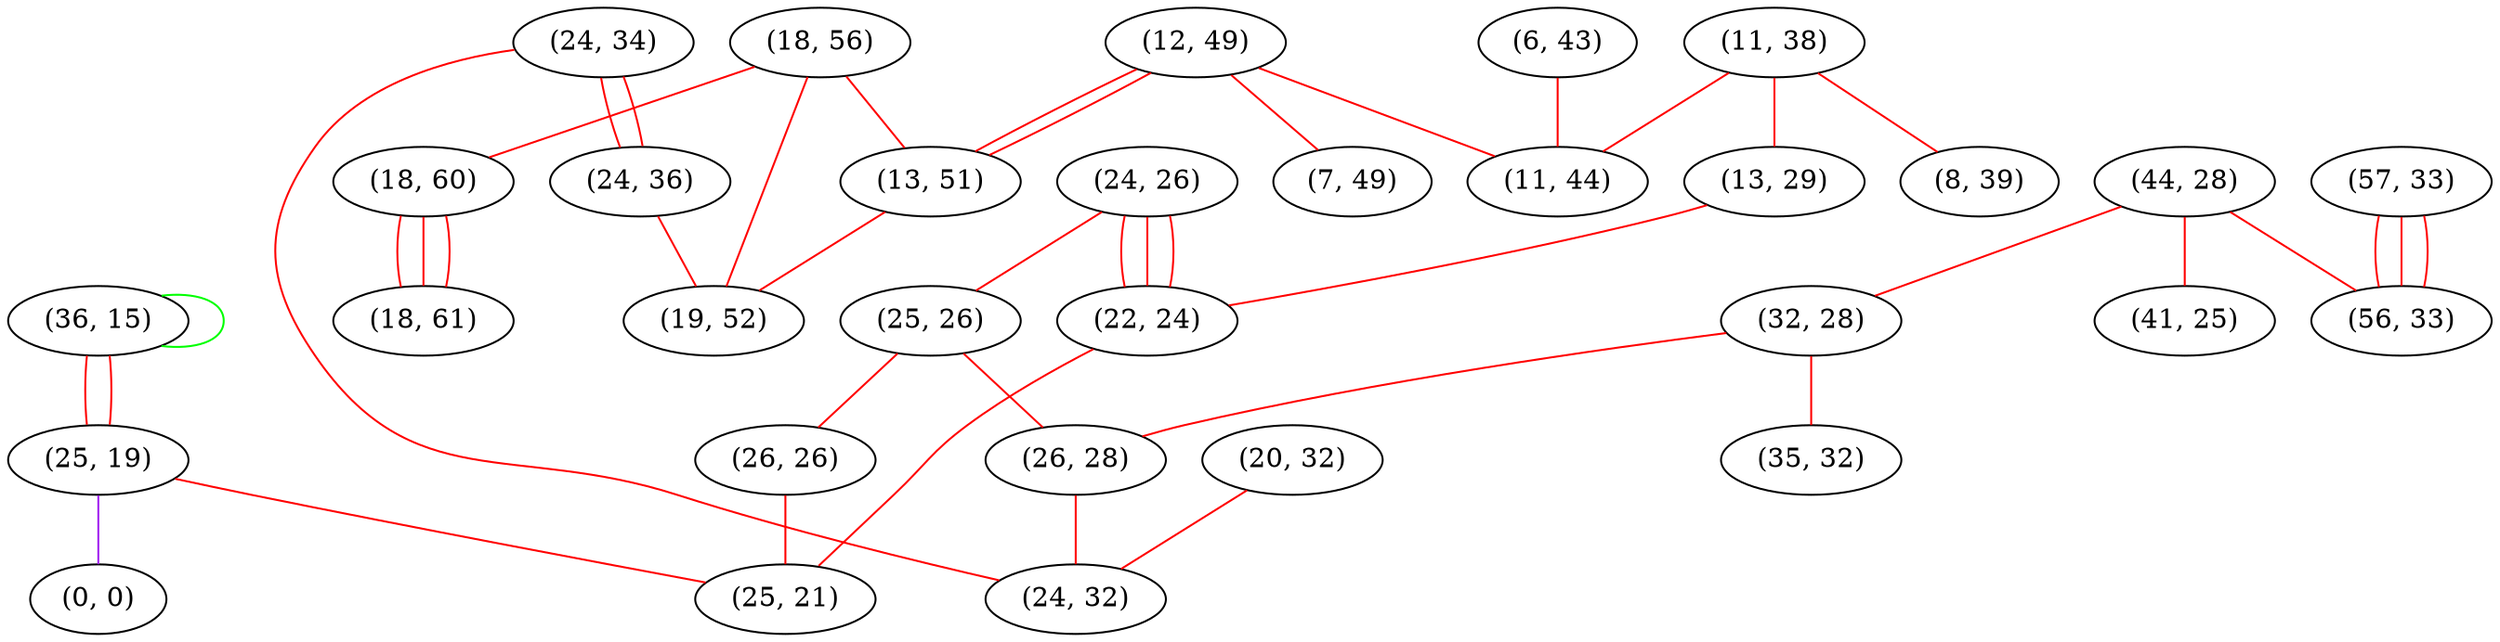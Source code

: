 graph "" {
"(36, 15)";
"(24, 26)";
"(11, 38)";
"(44, 28)";
"(32, 28)";
"(6, 43)";
"(18, 56)";
"(25, 19)";
"(25, 26)";
"(24, 34)";
"(41, 25)";
"(13, 29)";
"(0, 0)";
"(22, 24)";
"(26, 26)";
"(35, 32)";
"(18, 60)";
"(26, 28)";
"(18, 61)";
"(12, 49)";
"(57, 33)";
"(7, 49)";
"(25, 21)";
"(20, 32)";
"(11, 44)";
"(24, 36)";
"(8, 39)";
"(13, 51)";
"(56, 33)";
"(24, 32)";
"(19, 52)";
"(36, 15)" -- "(36, 15)"  [color=green, key=0, weight=2];
"(36, 15)" -- "(25, 19)"  [color=red, key=0, weight=1];
"(36, 15)" -- "(25, 19)"  [color=red, key=1, weight=1];
"(24, 26)" -- "(25, 26)"  [color=red, key=0, weight=1];
"(24, 26)" -- "(22, 24)"  [color=red, key=0, weight=1];
"(24, 26)" -- "(22, 24)"  [color=red, key=1, weight=1];
"(24, 26)" -- "(22, 24)"  [color=red, key=2, weight=1];
"(11, 38)" -- "(11, 44)"  [color=red, key=0, weight=1];
"(11, 38)" -- "(13, 29)"  [color=red, key=0, weight=1];
"(11, 38)" -- "(8, 39)"  [color=red, key=0, weight=1];
"(44, 28)" -- "(56, 33)"  [color=red, key=0, weight=1];
"(44, 28)" -- "(41, 25)"  [color=red, key=0, weight=1];
"(44, 28)" -- "(32, 28)"  [color=red, key=0, weight=1];
"(32, 28)" -- "(35, 32)"  [color=red, key=0, weight=1];
"(32, 28)" -- "(26, 28)"  [color=red, key=0, weight=1];
"(6, 43)" -- "(11, 44)"  [color=red, key=0, weight=1];
"(18, 56)" -- "(19, 52)"  [color=red, key=0, weight=1];
"(18, 56)" -- "(18, 60)"  [color=red, key=0, weight=1];
"(18, 56)" -- "(13, 51)"  [color=red, key=0, weight=1];
"(25, 19)" -- "(25, 21)"  [color=red, key=0, weight=1];
"(25, 19)" -- "(0, 0)"  [color=purple, key=0, weight=4];
"(25, 26)" -- "(26, 26)"  [color=red, key=0, weight=1];
"(25, 26)" -- "(26, 28)"  [color=red, key=0, weight=1];
"(24, 34)" -- "(24, 32)"  [color=red, key=0, weight=1];
"(24, 34)" -- "(24, 36)"  [color=red, key=0, weight=1];
"(24, 34)" -- "(24, 36)"  [color=red, key=1, weight=1];
"(13, 29)" -- "(22, 24)"  [color=red, key=0, weight=1];
"(22, 24)" -- "(25, 21)"  [color=red, key=0, weight=1];
"(26, 26)" -- "(25, 21)"  [color=red, key=0, weight=1];
"(18, 60)" -- "(18, 61)"  [color=red, key=0, weight=1];
"(18, 60)" -- "(18, 61)"  [color=red, key=1, weight=1];
"(18, 60)" -- "(18, 61)"  [color=red, key=2, weight=1];
"(26, 28)" -- "(24, 32)"  [color=red, key=0, weight=1];
"(12, 49)" -- "(13, 51)"  [color=red, key=0, weight=1];
"(12, 49)" -- "(13, 51)"  [color=red, key=1, weight=1];
"(12, 49)" -- "(11, 44)"  [color=red, key=0, weight=1];
"(12, 49)" -- "(7, 49)"  [color=red, key=0, weight=1];
"(57, 33)" -- "(56, 33)"  [color=red, key=0, weight=1];
"(57, 33)" -- "(56, 33)"  [color=red, key=1, weight=1];
"(57, 33)" -- "(56, 33)"  [color=red, key=2, weight=1];
"(20, 32)" -- "(24, 32)"  [color=red, key=0, weight=1];
"(24, 36)" -- "(19, 52)"  [color=red, key=0, weight=1];
"(13, 51)" -- "(19, 52)"  [color=red, key=0, weight=1];
}
